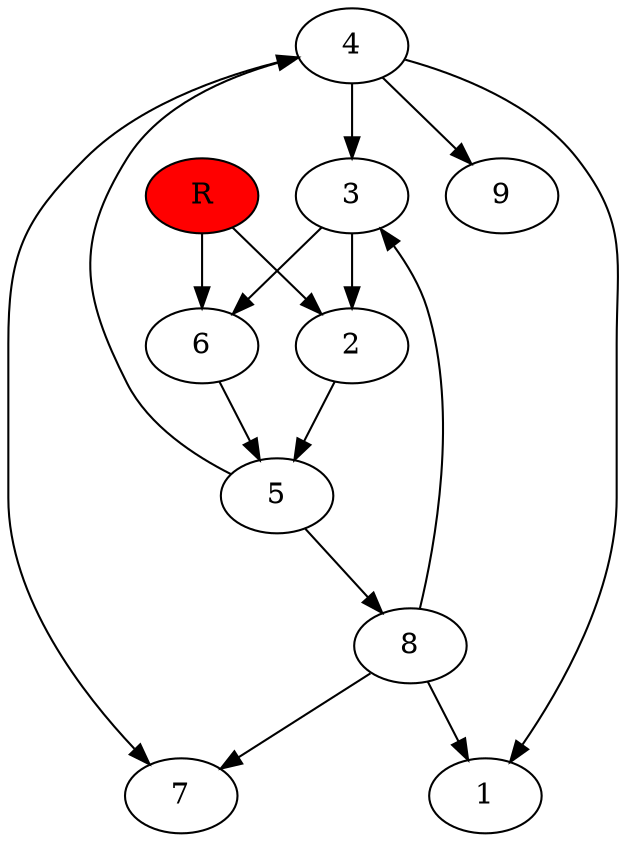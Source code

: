 digraph prb20300 {
	1
	2
	3
	4
	5
	6
	7
	8
	R [fillcolor="#ff0000" style=filled]
	2 -> 5
	3 -> 2
	3 -> 6
	4 -> 1
	4 -> 3
	4 -> 7
	4 -> 9
	5 -> 4
	5 -> 8
	6 -> 5
	8 -> 1
	8 -> 3
	8 -> 7
	R -> 2
	R -> 6
}
